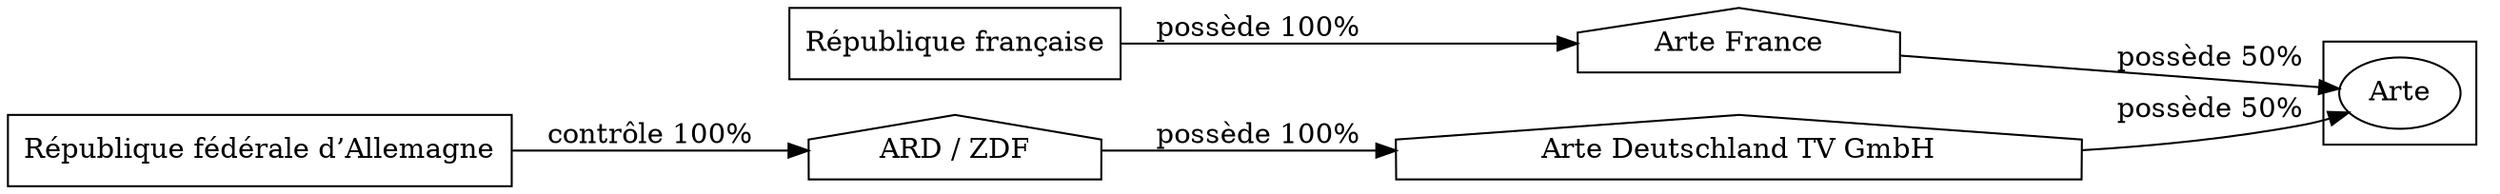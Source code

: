 digraph {
  rankdir=LR;
  subgraph roots {
    
      "republique-francaise-128"[label="République française" shape=box]
    
      "republique-federale-d-allemagne-129"[label="République fédérale d’Allemagne" shape=box]
    
  }

  
    "arte-france-136"[label="Arte France" shape=house]
  
    "arte-deutschland-tv-gmbh-156"[label="Arte Deutschland TV GmbH" shape=house]
  
    "ard-zdf-155"[label="ARD / ZDF" shape=house]
  

  subgraph clusterLeaves {
    
      "arte-154"[label="Arte"]
    
  }

  
    "arte-france-136" -> "arte-154" [
      label="possède 50%"
    ]
  
    "republique-francaise-128" -> "arte-france-136" [
      label="possède 100%"
    ]
  
    "arte-deutschland-tv-gmbh-156" -> "arte-154" [
      label="possède 50%"
    ]
  
    "ard-zdf-155" -> "arte-deutschland-tv-gmbh-156" [
      label="possède 100%"
    ]
  
    "republique-federale-d-allemagne-129" -> "ard-zdf-155" [
      label="contrôle 100%"
    ]
  
}
